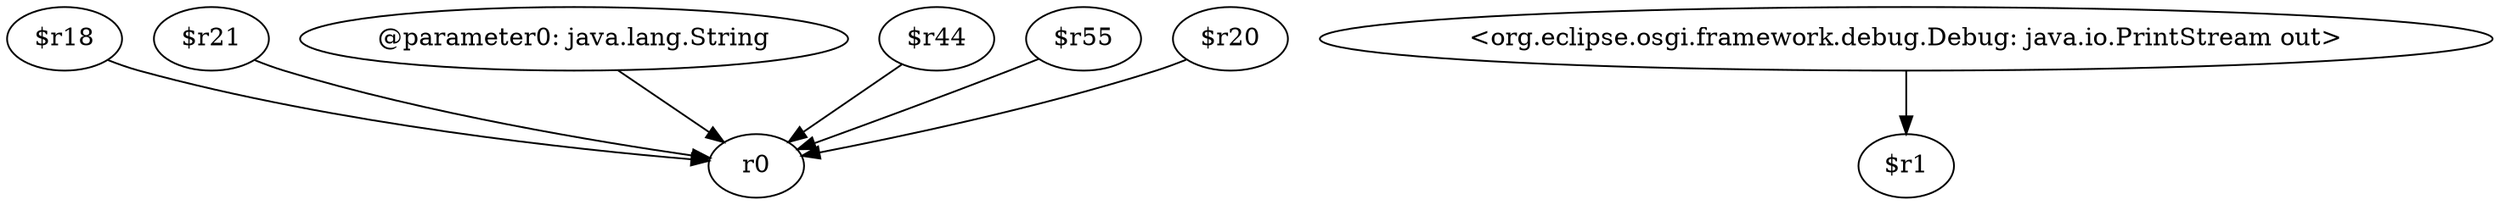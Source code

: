 digraph g {
0[label="$r18"]
1[label="r0"]
0->1[label=""]
2[label="$r21"]
2->1[label=""]
3[label="@parameter0: java.lang.String"]
3->1[label=""]
4[label="$r44"]
4->1[label=""]
5[label="$r55"]
5->1[label=""]
6[label="$r20"]
6->1[label=""]
7[label="<org.eclipse.osgi.framework.debug.Debug: java.io.PrintStream out>"]
8[label="$r1"]
7->8[label=""]
}